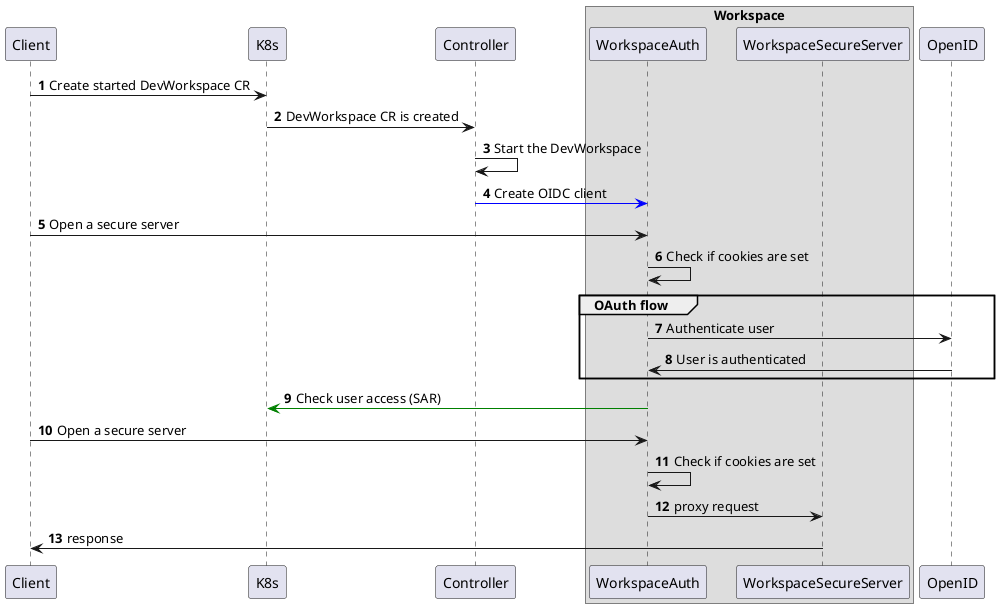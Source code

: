 @startuml

participant Client
participant K8s
participant Controller

box Workspace
participant WorkspaceAuth
participant WorkspaceSecureServer
end box

participant OpenID

autonumber
skinparam SequenceGroupBodyBackgroundColor transparent

Client -> K8s: Create started DevWorkspace CR
K8s -> Controller: DevWorkspace CR is created
Controller -> Controller: Start the DevWorkspace
Controller -[#blue]> WorkspaceAuth: Create OIDC client

Client -> WorkspaceAuth: Open a secure server
WorkspaceAuth -> WorkspaceAuth: Check if cookies are set

group OAuth flow
WorkspaceAuth -> OpenID: Authenticate user
WorkspaceAuth <- OpenID: User is authenticated
end
WorkspaceAuth -[#green]> K8s: Check user access (SAR)

Client -> WorkspaceAuth: Open a secure server
WorkspaceAuth -> WorkspaceAuth: Check if cookies are set
WorkspaceAuth -> WorkspaceSecureServer: proxy request
WorkspaceSecureServer -> Client: response

@enduml
